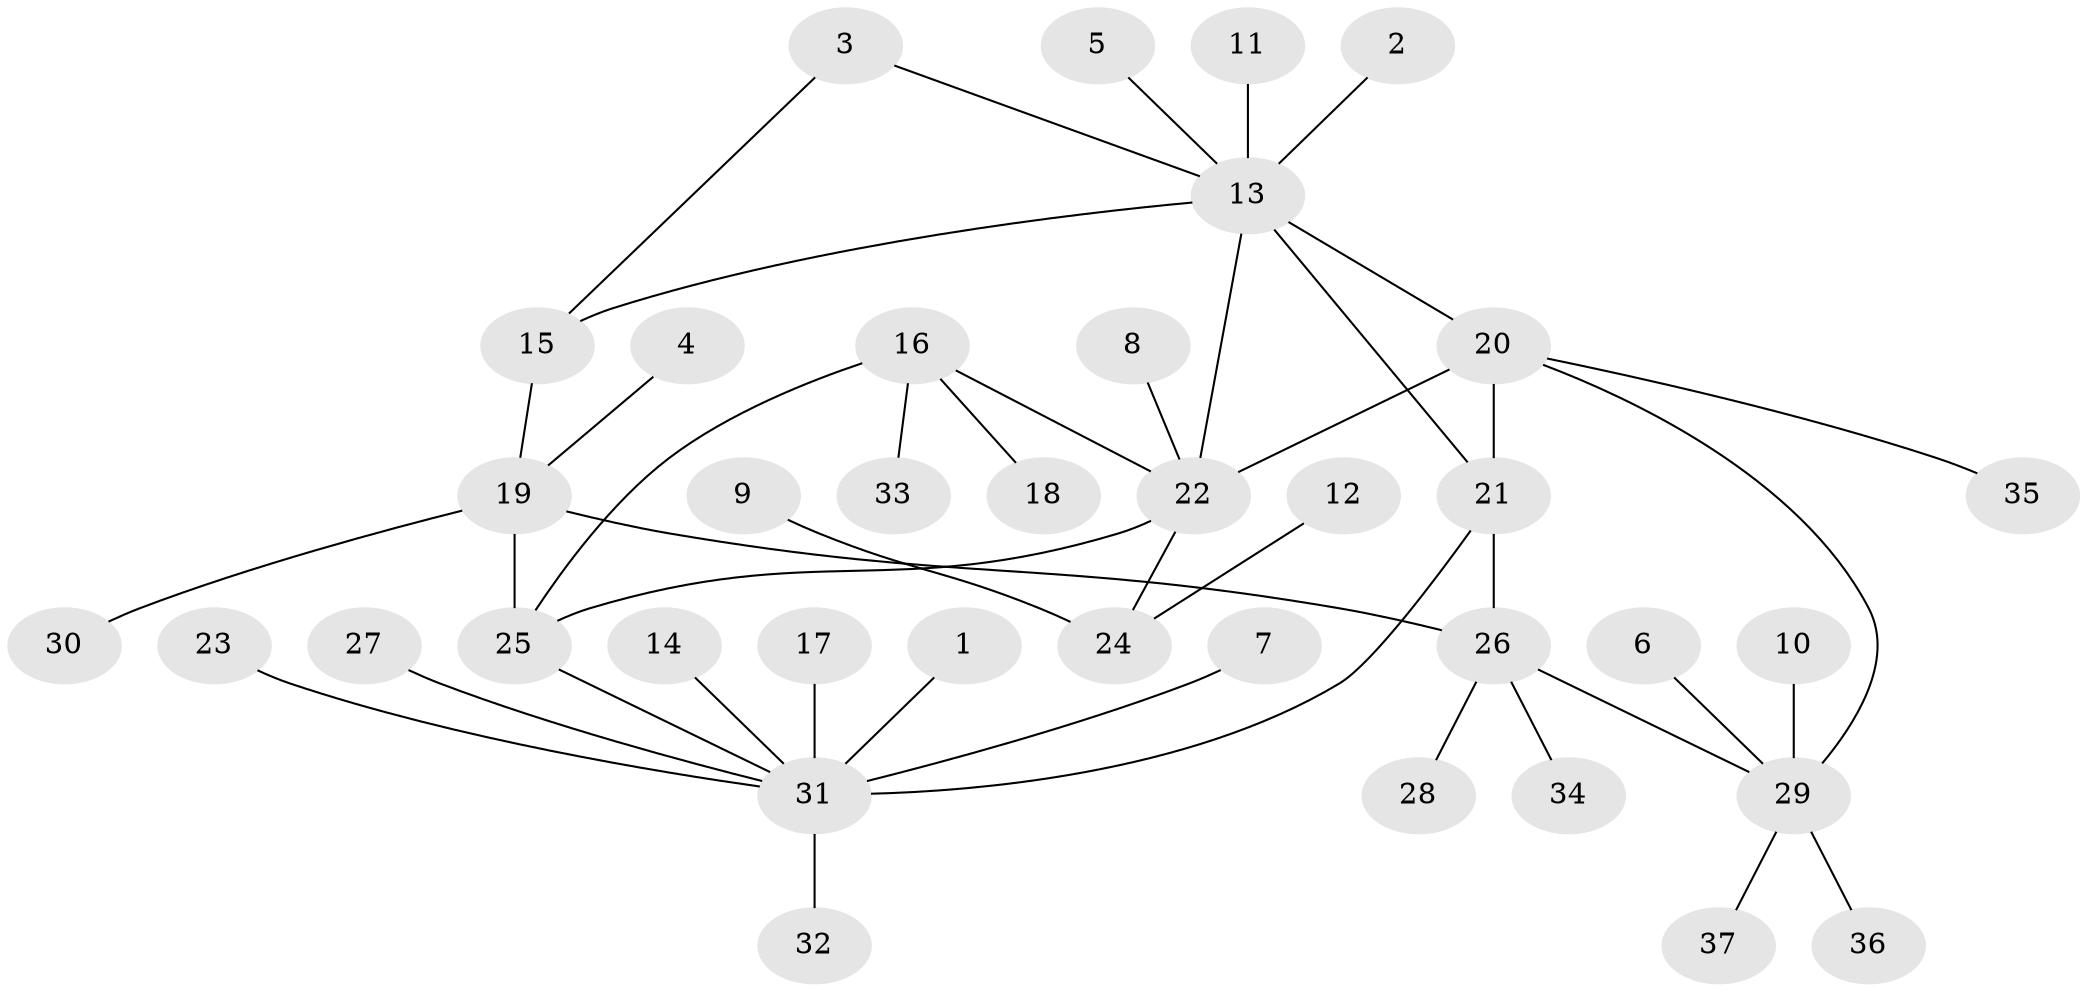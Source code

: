 // original degree distribution, {9: 0.014285714285714285, 3: 0.02857142857142857, 8: 0.02857142857142857, 7: 0.02857142857142857, 2: 0.15714285714285714, 6: 0.04285714285714286, 12: 0.014285714285714285, 10: 0.014285714285714285, 5: 0.02857142857142857, 1: 0.6428571428571429}
// Generated by graph-tools (version 1.1) at 2025/02/03/09/25 03:02:43]
// undirected, 37 vertices, 44 edges
graph export_dot {
graph [start="1"]
  node [color=gray90,style=filled];
  1;
  2;
  3;
  4;
  5;
  6;
  7;
  8;
  9;
  10;
  11;
  12;
  13;
  14;
  15;
  16;
  17;
  18;
  19;
  20;
  21;
  22;
  23;
  24;
  25;
  26;
  27;
  28;
  29;
  30;
  31;
  32;
  33;
  34;
  35;
  36;
  37;
  1 -- 31 [weight=1.0];
  2 -- 13 [weight=1.0];
  3 -- 13 [weight=1.0];
  3 -- 15 [weight=1.0];
  4 -- 19 [weight=1.0];
  5 -- 13 [weight=1.0];
  6 -- 29 [weight=1.0];
  7 -- 31 [weight=1.0];
  8 -- 22 [weight=1.0];
  9 -- 24 [weight=1.0];
  10 -- 29 [weight=1.0];
  11 -- 13 [weight=1.0];
  12 -- 24 [weight=1.0];
  13 -- 15 [weight=1.0];
  13 -- 20 [weight=1.0];
  13 -- 21 [weight=1.0];
  13 -- 22 [weight=1.0];
  14 -- 31 [weight=1.0];
  15 -- 19 [weight=1.0];
  16 -- 18 [weight=1.0];
  16 -- 22 [weight=1.0];
  16 -- 25 [weight=1.0];
  16 -- 33 [weight=1.0];
  17 -- 31 [weight=1.0];
  19 -- 25 [weight=1.0];
  19 -- 26 [weight=2.0];
  19 -- 30 [weight=1.0];
  20 -- 21 [weight=1.0];
  20 -- 22 [weight=2.0];
  20 -- 29 [weight=2.0];
  20 -- 35 [weight=1.0];
  21 -- 26 [weight=1.0];
  21 -- 31 [weight=2.0];
  22 -- 24 [weight=1.0];
  22 -- 25 [weight=1.0];
  23 -- 31 [weight=1.0];
  25 -- 31 [weight=1.0];
  26 -- 28 [weight=1.0];
  26 -- 29 [weight=1.0];
  26 -- 34 [weight=1.0];
  27 -- 31 [weight=1.0];
  29 -- 36 [weight=1.0];
  29 -- 37 [weight=1.0];
  31 -- 32 [weight=1.0];
}
